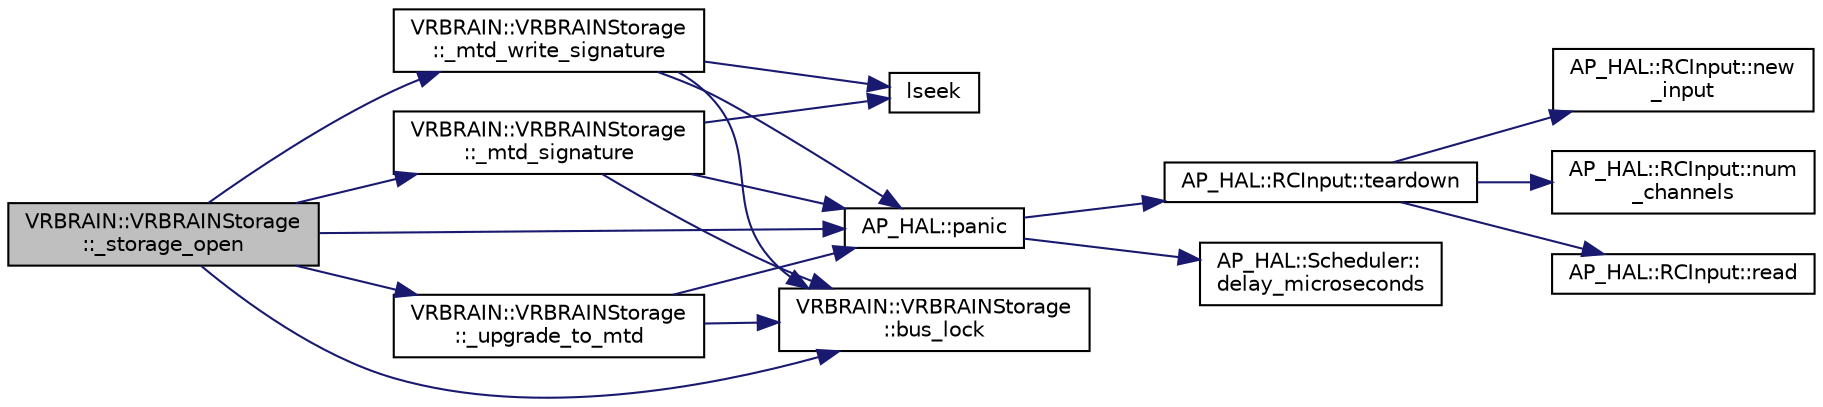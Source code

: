 digraph "VRBRAIN::VRBRAINStorage::_storage_open"
{
 // INTERACTIVE_SVG=YES
  edge [fontname="Helvetica",fontsize="10",labelfontname="Helvetica",labelfontsize="10"];
  node [fontname="Helvetica",fontsize="10",shape=record];
  rankdir="LR";
  Node1 [label="VRBRAIN::VRBRAINStorage\l::_storage_open",height=0.2,width=0.4,color="black", fillcolor="grey75", style="filled", fontcolor="black"];
  Node1 -> Node2 [color="midnightblue",fontsize="10",style="solid",fontname="Helvetica"];
  Node2 [label="AP_HAL::panic",height=0.2,width=0.4,color="black", fillcolor="white", style="filled",URL="$namespaceAP__HAL.html#a71832f03d849a0c088f04fc98d3c8143"];
  Node2 -> Node3 [color="midnightblue",fontsize="10",style="solid",fontname="Helvetica"];
  Node3 [label="AP_HAL::RCInput::teardown",height=0.2,width=0.4,color="black", fillcolor="white", style="filled",URL="$classAP__HAL_1_1RCInput.html#a2bea13d38f2b9ae8bf5193a3a69f0a31"];
  Node3 -> Node4 [color="midnightblue",fontsize="10",style="solid",fontname="Helvetica"];
  Node4 [label="AP_HAL::RCInput::new\l_input",height=0.2,width=0.4,color="black", fillcolor="white", style="filled",URL="$classAP__HAL_1_1RCInput.html#aee1fade33080edef83dd7db0fad0f7da"];
  Node3 -> Node5 [color="midnightblue",fontsize="10",style="solid",fontname="Helvetica"];
  Node5 [label="AP_HAL::RCInput::num\l_channels",height=0.2,width=0.4,color="black", fillcolor="white", style="filled",URL="$classAP__HAL_1_1RCInput.html#ae55f959c6115c1f41783af3a2b6c4fcd"];
  Node3 -> Node6 [color="midnightblue",fontsize="10",style="solid",fontname="Helvetica"];
  Node6 [label="AP_HAL::RCInput::read",height=0.2,width=0.4,color="black", fillcolor="white", style="filled",URL="$classAP__HAL_1_1RCInput.html#a078fd7e6d2e6a899009ec674a8e03498"];
  Node2 -> Node7 [color="midnightblue",fontsize="10",style="solid",fontname="Helvetica"];
  Node7 [label="AP_HAL::Scheduler::\ldelay_microseconds",height=0.2,width=0.4,color="black", fillcolor="white", style="filled",URL="$classAP__HAL_1_1Scheduler.html#a78c4f1b1f192ac1c99544b6cc8f099b0"];
  Node1 -> Node8 [color="midnightblue",fontsize="10",style="solid",fontname="Helvetica"];
  Node8 [label="VRBRAIN::VRBRAINStorage\l::_mtd_signature",height=0.2,width=0.4,color="black", fillcolor="white", style="filled",URL="$classVRBRAIN_1_1VRBRAINStorage.html#aaccbdf62aae457c36359ad169fa45697"];
  Node8 -> Node2 [color="midnightblue",fontsize="10",style="solid",fontname="Helvetica"];
  Node8 -> Node9 [color="midnightblue",fontsize="10",style="solid",fontname="Helvetica"];
  Node9 [label="lseek",height=0.2,width=0.4,color="black", fillcolor="white", style="filled",URL="$replace_8h.html#a5be409c8d98c21628b77dfb6b2b8f1e9"];
  Node8 -> Node10 [color="midnightblue",fontsize="10",style="solid",fontname="Helvetica"];
  Node10 [label="VRBRAIN::VRBRAINStorage\l::bus_lock",height=0.2,width=0.4,color="black", fillcolor="white", style="filled",URL="$classVRBRAIN_1_1VRBRAINStorage.html#aad70e18bd11ba94c698dbeec3f9bcc25"];
  Node1 -> Node11 [color="midnightblue",fontsize="10",style="solid",fontname="Helvetica"];
  Node11 [label="VRBRAIN::VRBRAINStorage\l::_upgrade_to_mtd",height=0.2,width=0.4,color="black", fillcolor="white", style="filled",URL="$classVRBRAIN_1_1VRBRAINStorage.html#a649123a2f76269f7cf7eeda0d03aa097"];
  Node11 -> Node2 [color="midnightblue",fontsize="10",style="solid",fontname="Helvetica"];
  Node11 -> Node10 [color="midnightblue",fontsize="10",style="solid",fontname="Helvetica"];
  Node1 -> Node12 [color="midnightblue",fontsize="10",style="solid",fontname="Helvetica"];
  Node12 [label="VRBRAIN::VRBRAINStorage\l::_mtd_write_signature",height=0.2,width=0.4,color="black", fillcolor="white", style="filled",URL="$classVRBRAIN_1_1VRBRAINStorage.html#a52bfd09952ba4b350b995201b61440a3"];
  Node12 -> Node2 [color="midnightblue",fontsize="10",style="solid",fontname="Helvetica"];
  Node12 -> Node9 [color="midnightblue",fontsize="10",style="solid",fontname="Helvetica"];
  Node12 -> Node10 [color="midnightblue",fontsize="10",style="solid",fontname="Helvetica"];
  Node1 -> Node10 [color="midnightblue",fontsize="10",style="solid",fontname="Helvetica"];
}
